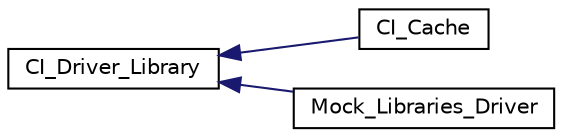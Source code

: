 digraph "Graphical Class Hierarchy"
{
 // LATEX_PDF_SIZE
  edge [fontname="Helvetica",fontsize="10",labelfontname="Helvetica",labelfontsize="10"];
  node [fontname="Helvetica",fontsize="10",shape=record];
  rankdir="LR";
  Node0 [label="CI_Driver_Library",height=0.2,width=0.4,color="black", fillcolor="white", style="filled",URL="$class_c_i___driver___library.html",tooltip=" "];
  Node0 -> Node1 [dir="back",color="midnightblue",fontsize="10",style="solid",fontname="Helvetica"];
  Node1 [label="CI_Cache",height=0.2,width=0.4,color="black", fillcolor="white", style="filled",URL="$class_c_i___cache.html",tooltip=" "];
  Node0 -> Node2 [dir="back",color="midnightblue",fontsize="10",style="solid",fontname="Helvetica"];
  Node2 [label="Mock_Libraries_Driver",height=0.2,width=0.4,color="black", fillcolor="white", style="filled",URL="$class_mock___libraries___driver.html",tooltip=" "];
}
